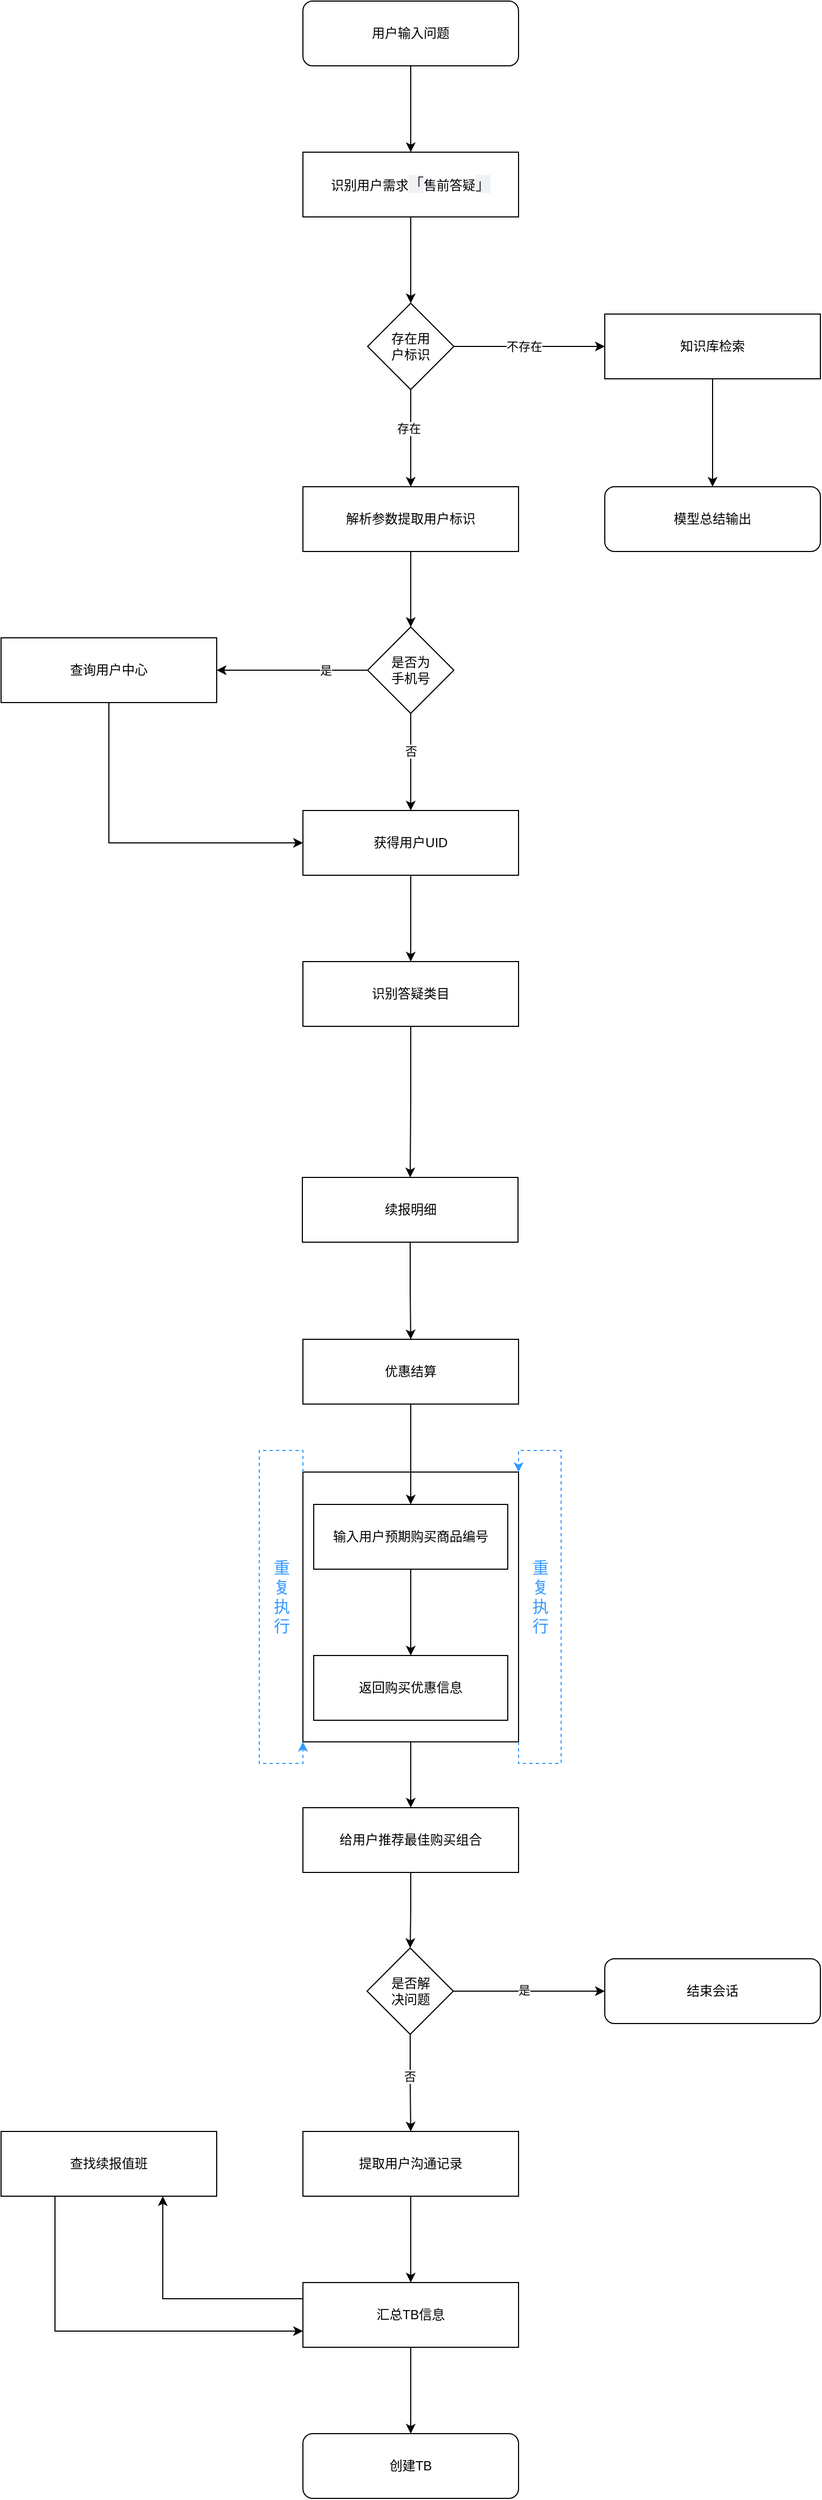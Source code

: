 <mxfile version="26.2.15">
  <diagram name="第 1 页" id="21PdaIKvcIiXlclW7-fM">
    <mxGraphModel dx="2066" dy="1126" grid="1" gridSize="10" guides="1" tooltips="1" connect="1" arrows="1" fold="1" page="1" pageScale="1" pageWidth="827" pageHeight="1169" math="0" shadow="0">
      <root>
        <mxCell id="0" />
        <mxCell id="1" parent="0" />
        <mxCell id="PNhsJ7UvJWjZuk8Qu5A2-33" value="" style="rounded=0;whiteSpace=wrap;html=1;fillColor=none;" vertex="1" parent="1">
          <mxGeometry x="320" y="1443" width="200" height="250" as="geometry" />
        </mxCell>
        <mxCell id="PNhsJ7UvJWjZuk8Qu5A2-2" value="" style="edgeStyle=orthogonalEdgeStyle;rounded=0;orthogonalLoop=1;jettySize=auto;html=1;" edge="1" parent="1" source="WAjBSeRbMnZeNYtjWVgf-1" target="PNhsJ7UvJWjZuk8Qu5A2-1">
          <mxGeometry relative="1" as="geometry" />
        </mxCell>
        <mxCell id="WAjBSeRbMnZeNYtjWVgf-1" value="用户输入问题" style="rounded=1;whiteSpace=wrap;html=1;" parent="1" vertex="1">
          <mxGeometry x="320" y="80" width="200" height="60" as="geometry" />
        </mxCell>
        <mxCell id="PNhsJ7UvJWjZuk8Qu5A2-17" value="" style="edgeStyle=orthogonalEdgeStyle;rounded=0;orthogonalLoop=1;jettySize=auto;html=1;" edge="1" parent="1" source="PNhsJ7UvJWjZuk8Qu5A2-1" target="PNhsJ7UvJWjZuk8Qu5A2-16">
          <mxGeometry relative="1" as="geometry" />
        </mxCell>
        <mxCell id="PNhsJ7UvJWjZuk8Qu5A2-1" value="识别用户需求&lt;span style=&quot;color: rgb(47, 50, 56); font-family: -apple-system, &amp;quot;system-ui&amp;quot;, &amp;quot;Helvetica Neue&amp;quot;, Helvetica, &amp;quot;Apple Color&amp;quot;, Emoji, &amp;quot;Segoe UI&amp;quot;, &amp;quot;Segoe UI Emoji&amp;quot;, &amp;quot;Apple Color Emoji&amp;quot;, &amp;quot;Segoe UI Symbol&amp;quot;, Arial, &amp;quot;PingFang SC&amp;quot;, &amp;quot;Hiragino Sans GB&amp;quot;, &amp;quot;Microsoft YaHei&amp;quot;, &amp;quot;Heiti SC&amp;quot;, sans-serif; font-size: 14px; text-align: start; white-space-collapse: preserve; background-color: rgb(239, 242, 245);&quot;&gt;「&lt;/span&gt;售前答疑&lt;span style=&quot;color: rgb(47, 50, 56); font-family: -apple-system, &amp;quot;system-ui&amp;quot;, &amp;quot;Helvetica Neue&amp;quot;, Helvetica, &amp;quot;Apple Color&amp;quot;, Emoji, &amp;quot;Segoe UI&amp;quot;, &amp;quot;Segoe UI Emoji&amp;quot;, &amp;quot;Apple Color Emoji&amp;quot;, &amp;quot;Segoe UI Symbol&amp;quot;, Arial, &amp;quot;PingFang SC&amp;quot;, &amp;quot;Hiragino Sans GB&amp;quot;, &amp;quot;Microsoft YaHei&amp;quot;, &amp;quot;Heiti SC&amp;quot;, sans-serif; font-size: 14px; text-align: start; white-space-collapse: preserve; background-color: rgb(239, 242, 245);&quot;&gt;」&lt;/span&gt;" style="rounded=0;whiteSpace=wrap;html=1;" vertex="1" parent="1">
          <mxGeometry x="320" y="220" width="200" height="60" as="geometry" />
        </mxCell>
        <mxCell id="PNhsJ7UvJWjZuk8Qu5A2-6" value="" style="edgeStyle=orthogonalEdgeStyle;rounded=0;orthogonalLoop=1;jettySize=auto;html=1;" edge="1" parent="1" source="PNhsJ7UvJWjZuk8Qu5A2-3" target="PNhsJ7UvJWjZuk8Qu5A2-5">
          <mxGeometry relative="1" as="geometry" />
        </mxCell>
        <mxCell id="PNhsJ7UvJWjZuk8Qu5A2-3" value="解析参数提取用户标识" style="rounded=0;whiteSpace=wrap;html=1;" vertex="1" parent="1">
          <mxGeometry x="320" y="530" width="200" height="60" as="geometry" />
        </mxCell>
        <mxCell id="PNhsJ7UvJWjZuk8Qu5A2-8" value="" style="edgeStyle=orthogonalEdgeStyle;rounded=0;orthogonalLoop=1;jettySize=auto;html=1;" edge="1" parent="1" source="PNhsJ7UvJWjZuk8Qu5A2-5" target="PNhsJ7UvJWjZuk8Qu5A2-7">
          <mxGeometry relative="1" as="geometry" />
        </mxCell>
        <mxCell id="PNhsJ7UvJWjZuk8Qu5A2-9" value="是" style="edgeLabel;html=1;align=center;verticalAlign=middle;resizable=0;points=[];" vertex="1" connectable="0" parent="PNhsJ7UvJWjZuk8Qu5A2-8">
          <mxGeometry x="-0.34" relative="1" as="geometry">
            <mxPoint x="7" as="offset" />
          </mxGeometry>
        </mxCell>
        <mxCell id="PNhsJ7UvJWjZuk8Qu5A2-11" value="" style="edgeStyle=orthogonalEdgeStyle;rounded=0;orthogonalLoop=1;jettySize=auto;html=1;" edge="1" parent="1" source="PNhsJ7UvJWjZuk8Qu5A2-5" target="PNhsJ7UvJWjZuk8Qu5A2-10">
          <mxGeometry relative="1" as="geometry" />
        </mxCell>
        <mxCell id="PNhsJ7UvJWjZuk8Qu5A2-12" value="否" style="edgeLabel;html=1;align=center;verticalAlign=middle;resizable=0;points=[];" vertex="1" connectable="0" parent="PNhsJ7UvJWjZuk8Qu5A2-11">
          <mxGeometry x="-0.222" relative="1" as="geometry">
            <mxPoint as="offset" />
          </mxGeometry>
        </mxCell>
        <mxCell id="PNhsJ7UvJWjZuk8Qu5A2-5" value="是否为&lt;div&gt;手机号&lt;/div&gt;" style="rhombus;whiteSpace=wrap;html=1;rounded=0;" vertex="1" parent="1">
          <mxGeometry x="380" y="660" width="80" height="80" as="geometry" />
        </mxCell>
        <mxCell id="PNhsJ7UvJWjZuk8Qu5A2-13" style="edgeStyle=orthogonalEdgeStyle;rounded=0;orthogonalLoop=1;jettySize=auto;html=1;exitX=0.5;exitY=1;exitDx=0;exitDy=0;entryX=0;entryY=0.5;entryDx=0;entryDy=0;" edge="1" parent="1" source="PNhsJ7UvJWjZuk8Qu5A2-7" target="PNhsJ7UvJWjZuk8Qu5A2-10">
          <mxGeometry relative="1" as="geometry" />
        </mxCell>
        <mxCell id="PNhsJ7UvJWjZuk8Qu5A2-7" value="查询用户中心" style="whiteSpace=wrap;html=1;rounded=0;" vertex="1" parent="1">
          <mxGeometry x="40" y="670" width="200" height="60" as="geometry" />
        </mxCell>
        <mxCell id="PNhsJ7UvJWjZuk8Qu5A2-15" value="" style="edgeStyle=orthogonalEdgeStyle;rounded=0;orthogonalLoop=1;jettySize=auto;html=1;" edge="1" parent="1" source="PNhsJ7UvJWjZuk8Qu5A2-10" target="PNhsJ7UvJWjZuk8Qu5A2-14">
          <mxGeometry relative="1" as="geometry" />
        </mxCell>
        <mxCell id="PNhsJ7UvJWjZuk8Qu5A2-10" value="获得用户UID" style="whiteSpace=wrap;html=1;rounded=0;" vertex="1" parent="1">
          <mxGeometry x="320" y="830" width="200" height="60" as="geometry" />
        </mxCell>
        <mxCell id="PNhsJ7UvJWjZuk8Qu5A2-26" value="" style="edgeStyle=orthogonalEdgeStyle;rounded=0;orthogonalLoop=1;jettySize=auto;html=1;exitX=0.5;exitY=1;exitDx=0;exitDy=0;" edge="1" parent="1" source="PNhsJ7UvJWjZuk8Qu5A2-14" target="PNhsJ7UvJWjZuk8Qu5A2-25">
          <mxGeometry relative="1" as="geometry" />
        </mxCell>
        <mxCell id="PNhsJ7UvJWjZuk8Qu5A2-14" value="识别答疑类目" style="whiteSpace=wrap;html=1;rounded=0;" vertex="1" parent="1">
          <mxGeometry x="320" y="970" width="200" height="60" as="geometry" />
        </mxCell>
        <mxCell id="PNhsJ7UvJWjZuk8Qu5A2-18" style="edgeStyle=orthogonalEdgeStyle;rounded=0;orthogonalLoop=1;jettySize=auto;html=1;exitX=0.5;exitY=1;exitDx=0;exitDy=0;" edge="1" parent="1" source="PNhsJ7UvJWjZuk8Qu5A2-16" target="PNhsJ7UvJWjZuk8Qu5A2-3">
          <mxGeometry relative="1" as="geometry" />
        </mxCell>
        <mxCell id="PNhsJ7UvJWjZuk8Qu5A2-19" value="存在" style="edgeLabel;html=1;align=center;verticalAlign=middle;resizable=0;points=[];" vertex="1" connectable="0" parent="PNhsJ7UvJWjZuk8Qu5A2-18">
          <mxGeometry x="-0.2" y="-2" relative="1" as="geometry">
            <mxPoint as="offset" />
          </mxGeometry>
        </mxCell>
        <mxCell id="PNhsJ7UvJWjZuk8Qu5A2-21" value="" style="edgeStyle=orthogonalEdgeStyle;rounded=0;orthogonalLoop=1;jettySize=auto;html=1;" edge="1" parent="1" source="PNhsJ7UvJWjZuk8Qu5A2-16" target="PNhsJ7UvJWjZuk8Qu5A2-20">
          <mxGeometry relative="1" as="geometry" />
        </mxCell>
        <mxCell id="PNhsJ7UvJWjZuk8Qu5A2-22" value="不存在" style="edgeLabel;html=1;align=center;verticalAlign=middle;resizable=0;points=[];" vertex="1" connectable="0" parent="PNhsJ7UvJWjZuk8Qu5A2-21">
          <mxGeometry x="-0.08" relative="1" as="geometry">
            <mxPoint as="offset" />
          </mxGeometry>
        </mxCell>
        <mxCell id="PNhsJ7UvJWjZuk8Qu5A2-16" value="存在用&lt;div&gt;户标识&lt;/div&gt;" style="rhombus;whiteSpace=wrap;html=1;rounded=0;" vertex="1" parent="1">
          <mxGeometry x="380" y="360" width="80" height="80" as="geometry" />
        </mxCell>
        <mxCell id="PNhsJ7UvJWjZuk8Qu5A2-24" value="" style="edgeStyle=orthogonalEdgeStyle;rounded=0;orthogonalLoop=1;jettySize=auto;html=1;" edge="1" parent="1" source="PNhsJ7UvJWjZuk8Qu5A2-20" target="PNhsJ7UvJWjZuk8Qu5A2-23">
          <mxGeometry relative="1" as="geometry" />
        </mxCell>
        <mxCell id="PNhsJ7UvJWjZuk8Qu5A2-20" value="知识库检索" style="whiteSpace=wrap;html=1;rounded=0;" vertex="1" parent="1">
          <mxGeometry x="600" y="370" width="200" height="60" as="geometry" />
        </mxCell>
        <mxCell id="PNhsJ7UvJWjZuk8Qu5A2-23" value="模型总结输出" style="whiteSpace=wrap;html=1;rounded=1;" vertex="1" parent="1">
          <mxGeometry x="600" y="530" width="200" height="60" as="geometry" />
        </mxCell>
        <mxCell id="PNhsJ7UvJWjZuk8Qu5A2-43" style="edgeStyle=orthogonalEdgeStyle;rounded=0;orthogonalLoop=1;jettySize=auto;html=1;exitX=0.5;exitY=1;exitDx=0;exitDy=0;entryX=0.5;entryY=0;entryDx=0;entryDy=0;" edge="1" parent="1" source="PNhsJ7UvJWjZuk8Qu5A2-25" target="PNhsJ7UvJWjZuk8Qu5A2-27">
          <mxGeometry relative="1" as="geometry" />
        </mxCell>
        <mxCell id="PNhsJ7UvJWjZuk8Qu5A2-25" value="续报明细" style="whiteSpace=wrap;html=1;rounded=0;" vertex="1" parent="1">
          <mxGeometry x="319.5" y="1170" width="200" height="60" as="geometry" />
        </mxCell>
        <mxCell id="PNhsJ7UvJWjZuk8Qu5A2-30" value="" style="edgeStyle=orthogonalEdgeStyle;rounded=0;orthogonalLoop=1;jettySize=auto;html=1;" edge="1" parent="1" source="PNhsJ7UvJWjZuk8Qu5A2-27" target="PNhsJ7UvJWjZuk8Qu5A2-29">
          <mxGeometry relative="1" as="geometry" />
        </mxCell>
        <mxCell id="PNhsJ7UvJWjZuk8Qu5A2-27" value="优惠结算" style="whiteSpace=wrap;html=1;rounded=0;" vertex="1" parent="1">
          <mxGeometry x="320" y="1320" width="200" height="60" as="geometry" />
        </mxCell>
        <mxCell id="PNhsJ7UvJWjZuk8Qu5A2-32" value="" style="edgeStyle=orthogonalEdgeStyle;rounded=0;orthogonalLoop=1;jettySize=auto;html=1;" edge="1" parent="1" source="PNhsJ7UvJWjZuk8Qu5A2-29" target="PNhsJ7UvJWjZuk8Qu5A2-31">
          <mxGeometry relative="1" as="geometry" />
        </mxCell>
        <mxCell id="PNhsJ7UvJWjZuk8Qu5A2-29" value="输入用户预期购买商品编号" style="whiteSpace=wrap;html=1;rounded=0;" vertex="1" parent="1">
          <mxGeometry x="330" y="1473" width="180" height="60" as="geometry" />
        </mxCell>
        <mxCell id="PNhsJ7UvJWjZuk8Qu5A2-31" value="返回购买优惠信息" style="whiteSpace=wrap;html=1;rounded=0;" vertex="1" parent="1">
          <mxGeometry x="330" y="1613" width="180" height="60" as="geometry" />
        </mxCell>
        <mxCell id="PNhsJ7UvJWjZuk8Qu5A2-40" value="" style="edgeStyle=orthogonalEdgeStyle;rounded=0;orthogonalLoop=1;jettySize=auto;html=1;" edge="1" parent="1" source="PNhsJ7UvJWjZuk8Qu5A2-33" target="PNhsJ7UvJWjZuk8Qu5A2-39">
          <mxGeometry relative="1" as="geometry" />
        </mxCell>
        <mxCell id="PNhsJ7UvJWjZuk8Qu5A2-35" style="edgeStyle=orthogonalEdgeStyle;rounded=0;orthogonalLoop=1;jettySize=auto;html=1;exitX=1;exitY=1;exitDx=0;exitDy=0;entryX=1;entryY=0;entryDx=0;entryDy=0;dashed=1;strokeColor=#3399FF;" edge="1" parent="1" source="PNhsJ7UvJWjZuk8Qu5A2-33" target="PNhsJ7UvJWjZuk8Qu5A2-33">
          <mxGeometry relative="1" as="geometry">
            <Array as="points">
              <mxPoint x="529.5" y="1713" />
              <mxPoint x="559.5" y="1713" />
              <mxPoint x="559.5" y="1423" />
              <mxPoint x="529.5" y="1423" />
            </Array>
          </mxGeometry>
        </mxCell>
        <mxCell id="PNhsJ7UvJWjZuk8Qu5A2-36" style="edgeStyle=orthogonalEdgeStyle;rounded=0;orthogonalLoop=1;jettySize=auto;html=1;exitX=0;exitY=0;exitDx=0;exitDy=0;entryX=0;entryY=1;entryDx=0;entryDy=0;dashed=1;strokeColor=#3399FF;" edge="1" parent="1" source="PNhsJ7UvJWjZuk8Qu5A2-33" target="PNhsJ7UvJWjZuk8Qu5A2-33">
          <mxGeometry relative="1" as="geometry">
            <Array as="points">
              <mxPoint x="309.5" y="1423" />
              <mxPoint x="279.5" y="1423" />
              <mxPoint x="279.5" y="1713" />
              <mxPoint x="309.5" y="1713" />
            </Array>
          </mxGeometry>
        </mxCell>
        <mxCell id="PNhsJ7UvJWjZuk8Qu5A2-37" value="重&lt;div&gt;复&lt;/div&gt;&lt;div&gt;执&lt;/div&gt;&lt;div&gt;行&lt;/div&gt;" style="text;html=1;align=center;verticalAlign=middle;resizable=0;points=[];autosize=1;strokeColor=none;fillColor=none;fontSize=15;fontColor=#3399FF;" vertex="1" parent="1">
          <mxGeometry x="519.5" y="1513" width="40" height="90" as="geometry" />
        </mxCell>
        <mxCell id="PNhsJ7UvJWjZuk8Qu5A2-38" value="重&lt;div&gt;复&lt;/div&gt;&lt;div&gt;执&lt;/div&gt;&lt;div&gt;行&lt;/div&gt;" style="text;html=1;align=center;verticalAlign=middle;resizable=0;points=[];autosize=1;strokeColor=none;fillColor=none;fontSize=15;fontColor=#3399FF;" vertex="1" parent="1">
          <mxGeometry x="279.5" y="1513" width="40" height="90" as="geometry" />
        </mxCell>
        <mxCell id="PNhsJ7UvJWjZuk8Qu5A2-47" value="" style="edgeStyle=orthogonalEdgeStyle;rounded=0;orthogonalLoop=1;jettySize=auto;html=1;" edge="1" parent="1" source="PNhsJ7UvJWjZuk8Qu5A2-39" target="PNhsJ7UvJWjZuk8Qu5A2-46">
          <mxGeometry relative="1" as="geometry" />
        </mxCell>
        <mxCell id="PNhsJ7UvJWjZuk8Qu5A2-39" value="给用户推荐最佳购买组合" style="whiteSpace=wrap;html=1;fillColor=none;rounded=0;" vertex="1" parent="1">
          <mxGeometry x="320" y="1754" width="200" height="60" as="geometry" />
        </mxCell>
        <mxCell id="PNhsJ7UvJWjZuk8Qu5A2-49" value="" style="edgeStyle=orthogonalEdgeStyle;rounded=0;orthogonalLoop=1;jettySize=auto;html=1;" edge="1" parent="1" source="PNhsJ7UvJWjZuk8Qu5A2-46" target="PNhsJ7UvJWjZuk8Qu5A2-48">
          <mxGeometry relative="1" as="geometry" />
        </mxCell>
        <mxCell id="PNhsJ7UvJWjZuk8Qu5A2-50" value="是" style="edgeLabel;html=1;align=center;verticalAlign=middle;resizable=0;points=[];" vertex="1" connectable="0" parent="PNhsJ7UvJWjZuk8Qu5A2-49">
          <mxGeometry x="-0.082" y="-3" relative="1" as="geometry">
            <mxPoint x="1" y="-4" as="offset" />
          </mxGeometry>
        </mxCell>
        <mxCell id="PNhsJ7UvJWjZuk8Qu5A2-52" value="" style="edgeStyle=orthogonalEdgeStyle;rounded=0;orthogonalLoop=1;jettySize=auto;html=1;" edge="1" parent="1" source="PNhsJ7UvJWjZuk8Qu5A2-46" target="PNhsJ7UvJWjZuk8Qu5A2-51">
          <mxGeometry relative="1" as="geometry" />
        </mxCell>
        <mxCell id="PNhsJ7UvJWjZuk8Qu5A2-53" value="否" style="edgeLabel;html=1;align=center;verticalAlign=middle;resizable=0;points=[];" vertex="1" connectable="0" parent="PNhsJ7UvJWjZuk8Qu5A2-52">
          <mxGeometry x="-0.138" relative="1" as="geometry">
            <mxPoint x="-1" as="offset" />
          </mxGeometry>
        </mxCell>
        <mxCell id="PNhsJ7UvJWjZuk8Qu5A2-46" value="是否解&lt;div&gt;决问题&lt;/div&gt;" style="rhombus;whiteSpace=wrap;html=1;fillColor=none;rounded=0;" vertex="1" parent="1">
          <mxGeometry x="379.5" y="1884" width="80" height="80" as="geometry" />
        </mxCell>
        <mxCell id="PNhsJ7UvJWjZuk8Qu5A2-48" value="结束会话" style="whiteSpace=wrap;html=1;fillColor=none;rounded=1;" vertex="1" parent="1">
          <mxGeometry x="600" y="1894" width="200" height="60" as="geometry" />
        </mxCell>
        <mxCell id="PNhsJ7UvJWjZuk8Qu5A2-57" value="" style="edgeStyle=orthogonalEdgeStyle;rounded=0;orthogonalLoop=1;jettySize=auto;html=1;" edge="1" parent="1" source="PNhsJ7UvJWjZuk8Qu5A2-51" target="PNhsJ7UvJWjZuk8Qu5A2-56">
          <mxGeometry relative="1" as="geometry" />
        </mxCell>
        <mxCell id="PNhsJ7UvJWjZuk8Qu5A2-51" value="提取用户沟通记录" style="whiteSpace=wrap;html=1;fillColor=none;rounded=0;" vertex="1" parent="1">
          <mxGeometry x="320" y="2054" width="200" height="60" as="geometry" />
        </mxCell>
        <mxCell id="PNhsJ7UvJWjZuk8Qu5A2-60" style="edgeStyle=orthogonalEdgeStyle;rounded=0;orthogonalLoop=1;jettySize=auto;html=1;exitX=0.25;exitY=1;exitDx=0;exitDy=0;entryX=0;entryY=0.75;entryDx=0;entryDy=0;" edge="1" parent="1" source="PNhsJ7UvJWjZuk8Qu5A2-54" target="PNhsJ7UvJWjZuk8Qu5A2-56">
          <mxGeometry relative="1" as="geometry" />
        </mxCell>
        <mxCell id="PNhsJ7UvJWjZuk8Qu5A2-54" value="查找续报值班" style="whiteSpace=wrap;html=1;fillColor=none;rounded=0;" vertex="1" parent="1">
          <mxGeometry x="40" y="2054" width="200" height="60" as="geometry" />
        </mxCell>
        <mxCell id="PNhsJ7UvJWjZuk8Qu5A2-59" style="edgeStyle=orthogonalEdgeStyle;rounded=0;orthogonalLoop=1;jettySize=auto;html=1;exitX=0;exitY=0.25;exitDx=0;exitDy=0;entryX=0.75;entryY=1;entryDx=0;entryDy=0;" edge="1" parent="1" source="PNhsJ7UvJWjZuk8Qu5A2-56" target="PNhsJ7UvJWjZuk8Qu5A2-54">
          <mxGeometry relative="1" as="geometry" />
        </mxCell>
        <mxCell id="PNhsJ7UvJWjZuk8Qu5A2-62" value="" style="edgeStyle=orthogonalEdgeStyle;rounded=0;orthogonalLoop=1;jettySize=auto;html=1;" edge="1" parent="1" source="PNhsJ7UvJWjZuk8Qu5A2-56" target="PNhsJ7UvJWjZuk8Qu5A2-61">
          <mxGeometry relative="1" as="geometry" />
        </mxCell>
        <mxCell id="PNhsJ7UvJWjZuk8Qu5A2-56" value="汇总TB信息" style="whiteSpace=wrap;html=1;fillColor=none;rounded=0;" vertex="1" parent="1">
          <mxGeometry x="320" y="2194" width="200" height="60" as="geometry" />
        </mxCell>
        <mxCell id="PNhsJ7UvJWjZuk8Qu5A2-61" value="创建TB" style="whiteSpace=wrap;html=1;fillColor=none;rounded=1;" vertex="1" parent="1">
          <mxGeometry x="320" y="2334" width="200" height="60" as="geometry" />
        </mxCell>
      </root>
    </mxGraphModel>
  </diagram>
</mxfile>
